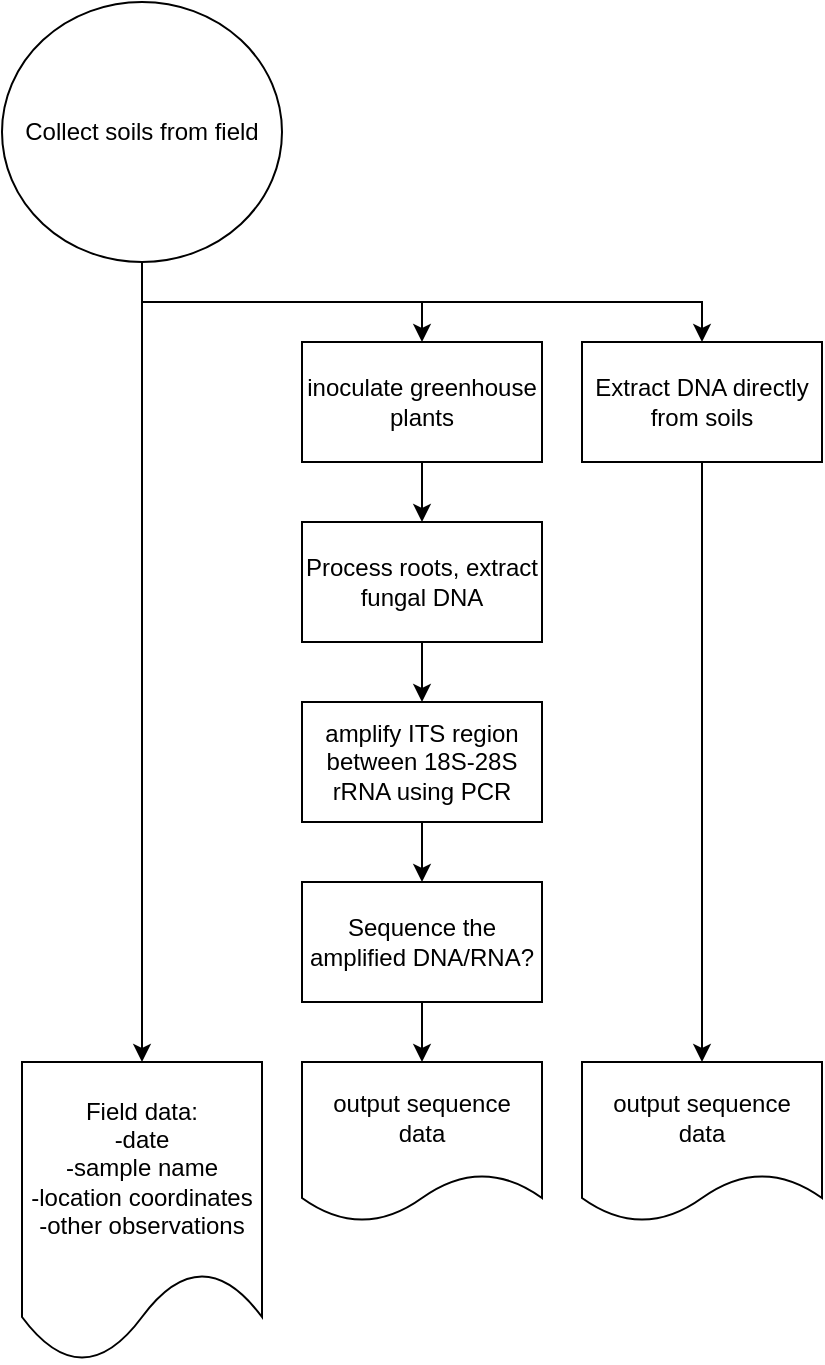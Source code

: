 <mxfile version="14.5.1" type="github"><diagram id="wFE0QG_FPsp0jaGvCLVb" name="Page-1"><mxGraphModel dx="1102" dy="595" grid="1" gridSize="10" guides="1" tooltips="1" connect="1" arrows="1" fold="1" page="1" pageScale="1" pageWidth="850" pageHeight="1100" math="0" shadow="0"><root><mxCell id="0"/><mxCell id="1" parent="0"/><mxCell id="zB4dkB_0IWS_WAqMBJbC-20" style="edgeStyle=orthogonalEdgeStyle;rounded=0;orthogonalLoop=1;jettySize=auto;html=1;exitX=0.5;exitY=1;exitDx=0;exitDy=0;" edge="1" parent="1" source="zB4dkB_0IWS_WAqMBJbC-2" target="zB4dkB_0IWS_WAqMBJbC-19"><mxGeometry relative="1" as="geometry"/></mxCell><mxCell id="zB4dkB_0IWS_WAqMBJbC-2" value="Extract DNA directly from soils" style="rounded=0;whiteSpace=wrap;html=1;" vertex="1" parent="1"><mxGeometry x="330" y="250" width="120" height="60" as="geometry"/></mxCell><mxCell id="zB4dkB_0IWS_WAqMBJbC-3" value="&lt;div&gt;Field data:&lt;/div&gt;&lt;div&gt;-date&lt;/div&gt;&lt;div&gt;-sample name&lt;br&gt;&lt;/div&gt;&lt;div&gt;-location coordinates&lt;/div&gt;&lt;div&gt;-other observations&lt;br&gt;&lt;/div&gt;" style="shape=document;whiteSpace=wrap;html=1;boundedLbl=1;" vertex="1" parent="1"><mxGeometry x="50" y="610" width="120" height="150" as="geometry"/></mxCell><mxCell id="zB4dkB_0IWS_WAqMBJbC-5" style="edgeStyle=orthogonalEdgeStyle;rounded=0;orthogonalLoop=1;jettySize=auto;html=1;exitX=0.5;exitY=1;exitDx=0;exitDy=0;entryX=0.5;entryY=0;entryDx=0;entryDy=0;" edge="1" parent="1" source="zB4dkB_0IWS_WAqMBJbC-4" target="zB4dkB_0IWS_WAqMBJbC-7"><mxGeometry relative="1" as="geometry"><mxPoint x="110" y="250" as="targetPoint"/></mxGeometry></mxCell><mxCell id="zB4dkB_0IWS_WAqMBJbC-9" style="edgeStyle=orthogonalEdgeStyle;rounded=0;orthogonalLoop=1;jettySize=auto;html=1;entryX=0.5;entryY=0;entryDx=0;entryDy=0;" edge="1" parent="1" source="zB4dkB_0IWS_WAqMBJbC-4" target="zB4dkB_0IWS_WAqMBJbC-3"><mxGeometry relative="1" as="geometry"/></mxCell><mxCell id="zB4dkB_0IWS_WAqMBJbC-18" style="edgeStyle=orthogonalEdgeStyle;rounded=0;orthogonalLoop=1;jettySize=auto;html=1;exitX=0.5;exitY=1;exitDx=0;exitDy=0;" edge="1" parent="1" source="zB4dkB_0IWS_WAqMBJbC-4" target="zB4dkB_0IWS_WAqMBJbC-2"><mxGeometry relative="1" as="geometry"/></mxCell><mxCell id="zB4dkB_0IWS_WAqMBJbC-4" value="Collect soils from field" style="ellipse;whiteSpace=wrap;html=1;" vertex="1" parent="1"><mxGeometry x="40" y="80" width="140" height="130" as="geometry"/></mxCell><mxCell id="zB4dkB_0IWS_WAqMBJbC-10" style="edgeStyle=orthogonalEdgeStyle;rounded=0;orthogonalLoop=1;jettySize=auto;html=1;exitX=0.5;exitY=1;exitDx=0;exitDy=0;" edge="1" parent="1" source="zB4dkB_0IWS_WAqMBJbC-7" target="zB4dkB_0IWS_WAqMBJbC-8"><mxGeometry relative="1" as="geometry"/></mxCell><mxCell id="zB4dkB_0IWS_WAqMBJbC-7" value="inoculate greenhouse plants" style="rounded=0;whiteSpace=wrap;html=1;" vertex="1" parent="1"><mxGeometry x="190" y="250" width="120" height="60" as="geometry"/></mxCell><mxCell id="zB4dkB_0IWS_WAqMBJbC-12" style="edgeStyle=orthogonalEdgeStyle;rounded=0;orthogonalLoop=1;jettySize=auto;html=1;exitX=0.5;exitY=1;exitDx=0;exitDy=0;entryX=0.5;entryY=0;entryDx=0;entryDy=0;" edge="1" parent="1" source="zB4dkB_0IWS_WAqMBJbC-8" target="zB4dkB_0IWS_WAqMBJbC-11"><mxGeometry relative="1" as="geometry"/></mxCell><mxCell id="zB4dkB_0IWS_WAqMBJbC-8" value="Process roots, extract fungal DNA" style="rounded=0;whiteSpace=wrap;html=1;" vertex="1" parent="1"><mxGeometry x="190" y="340" width="120" height="60" as="geometry"/></mxCell><mxCell id="zB4dkB_0IWS_WAqMBJbC-14" style="edgeStyle=orthogonalEdgeStyle;rounded=0;orthogonalLoop=1;jettySize=auto;html=1;exitX=0.5;exitY=1;exitDx=0;exitDy=0;entryX=0.5;entryY=0;entryDx=0;entryDy=0;" edge="1" parent="1" source="zB4dkB_0IWS_WAqMBJbC-11" target="zB4dkB_0IWS_WAqMBJbC-13"><mxGeometry relative="1" as="geometry"/></mxCell><mxCell id="zB4dkB_0IWS_WAqMBJbC-11" value="amplify ITS region between 18S-28S rRNA using PCR" style="rounded=0;whiteSpace=wrap;html=1;" vertex="1" parent="1"><mxGeometry x="190" y="430" width="120" height="60" as="geometry"/></mxCell><mxCell id="zB4dkB_0IWS_WAqMBJbC-17" style="edgeStyle=orthogonalEdgeStyle;rounded=0;orthogonalLoop=1;jettySize=auto;html=1;exitX=0.5;exitY=1;exitDx=0;exitDy=0;entryX=0.5;entryY=0;entryDx=0;entryDy=0;" edge="1" parent="1" source="zB4dkB_0IWS_WAqMBJbC-13" target="zB4dkB_0IWS_WAqMBJbC-16"><mxGeometry relative="1" as="geometry"/></mxCell><mxCell id="zB4dkB_0IWS_WAqMBJbC-13" value="Sequence the amplified DNA/RNA?" style="rounded=0;whiteSpace=wrap;html=1;" vertex="1" parent="1"><mxGeometry x="190" y="520" width="120" height="60" as="geometry"/></mxCell><mxCell id="zB4dkB_0IWS_WAqMBJbC-16" value="output sequence&lt;br&gt; data" style="shape=document;whiteSpace=wrap;html=1;boundedLbl=1;" vertex="1" parent="1"><mxGeometry x="190" y="610" width="120" height="80" as="geometry"/></mxCell><mxCell id="zB4dkB_0IWS_WAqMBJbC-19" value="output sequence&lt;br&gt; data" style="shape=document;whiteSpace=wrap;html=1;boundedLbl=1;" vertex="1" parent="1"><mxGeometry x="330" y="610" width="120" height="80" as="geometry"/></mxCell></root></mxGraphModel></diagram></mxfile>
